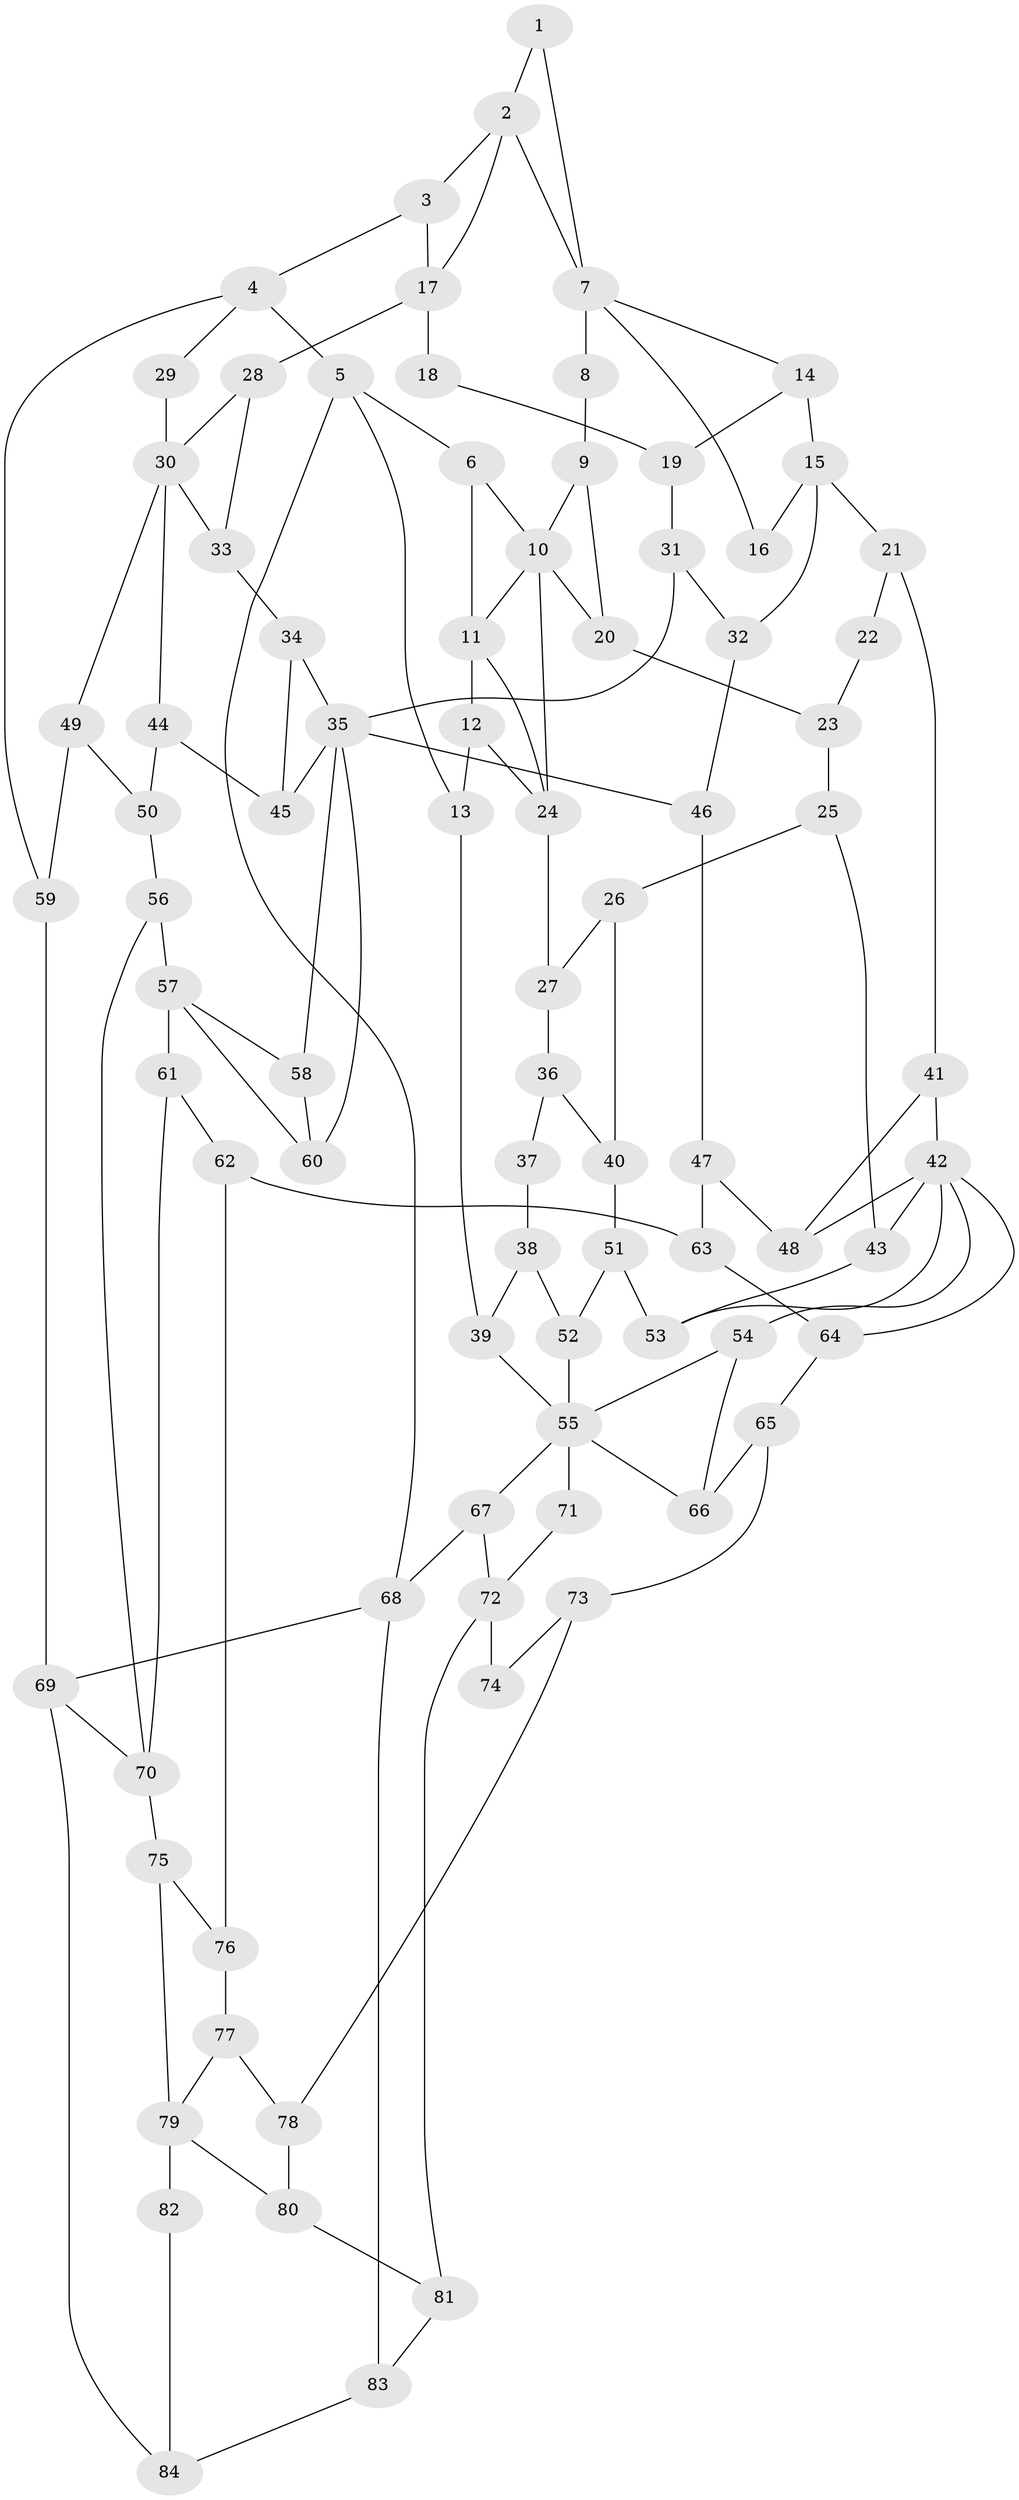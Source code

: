 // original degree distribution, {3: 0.014388489208633094, 5: 0.5467625899280576, 6: 0.20863309352517986, 4: 0.2302158273381295}
// Generated by graph-tools (version 1.1) at 2025/54/03/04/25 22:54:20]
// undirected, 84 vertices, 135 edges
graph export_dot {
  node [color=gray90,style=filled];
  1;
  2;
  3;
  4;
  5;
  6;
  7;
  8;
  9;
  10;
  11;
  12;
  13;
  14;
  15;
  16;
  17;
  18;
  19;
  20;
  21;
  22;
  23;
  24;
  25;
  26;
  27;
  28;
  29;
  30;
  31;
  32;
  33;
  34;
  35;
  36;
  37;
  38;
  39;
  40;
  41;
  42;
  43;
  44;
  45;
  46;
  47;
  48;
  49;
  50;
  51;
  52;
  53;
  54;
  55;
  56;
  57;
  58;
  59;
  60;
  61;
  62;
  63;
  64;
  65;
  66;
  67;
  68;
  69;
  70;
  71;
  72;
  73;
  74;
  75;
  76;
  77;
  78;
  79;
  80;
  81;
  82;
  83;
  84;
  1 -- 2 [weight=1.0];
  1 -- 7 [weight=1.0];
  2 -- 3 [weight=1.0];
  2 -- 7 [weight=1.0];
  2 -- 17 [weight=1.0];
  3 -- 4 [weight=1.0];
  3 -- 17 [weight=1.0];
  4 -- 5 [weight=1.0];
  4 -- 29 [weight=1.0];
  4 -- 59 [weight=1.0];
  5 -- 6 [weight=1.0];
  5 -- 13 [weight=1.0];
  5 -- 68 [weight=1.0];
  6 -- 10 [weight=1.0];
  6 -- 11 [weight=1.0];
  7 -- 8 [weight=2.0];
  7 -- 14 [weight=1.0];
  7 -- 16 [weight=1.0];
  8 -- 9 [weight=1.0];
  9 -- 10 [weight=1.0];
  9 -- 20 [weight=1.0];
  10 -- 11 [weight=1.0];
  10 -- 20 [weight=1.0];
  10 -- 24 [weight=1.0];
  11 -- 12 [weight=1.0];
  11 -- 24 [weight=1.0];
  12 -- 13 [weight=1.0];
  12 -- 24 [weight=1.0];
  13 -- 39 [weight=1.0];
  14 -- 15 [weight=1.0];
  14 -- 19 [weight=1.0];
  15 -- 16 [weight=2.0];
  15 -- 21 [weight=2.0];
  15 -- 32 [weight=1.0];
  17 -- 18 [weight=2.0];
  17 -- 28 [weight=2.0];
  18 -- 19 [weight=1.0];
  19 -- 31 [weight=1.0];
  20 -- 23 [weight=1.0];
  21 -- 22 [weight=2.0];
  21 -- 41 [weight=1.0];
  22 -- 23 [weight=1.0];
  23 -- 25 [weight=1.0];
  24 -- 27 [weight=2.0];
  25 -- 26 [weight=1.0];
  25 -- 43 [weight=1.0];
  26 -- 27 [weight=1.0];
  26 -- 40 [weight=1.0];
  27 -- 36 [weight=3.0];
  28 -- 30 [weight=1.0];
  28 -- 33 [weight=1.0];
  29 -- 30 [weight=2.0];
  30 -- 33 [weight=1.0];
  30 -- 44 [weight=1.0];
  30 -- 49 [weight=1.0];
  31 -- 32 [weight=1.0];
  31 -- 35 [weight=1.0];
  32 -- 46 [weight=1.0];
  33 -- 34 [weight=1.0];
  34 -- 35 [weight=1.0];
  34 -- 45 [weight=1.0];
  35 -- 45 [weight=1.0];
  35 -- 46 [weight=1.0];
  35 -- 58 [weight=1.0];
  35 -- 60 [weight=1.0];
  36 -- 37 [weight=2.0];
  36 -- 40 [weight=1.0];
  37 -- 38 [weight=1.0];
  38 -- 39 [weight=1.0];
  38 -- 52 [weight=1.0];
  39 -- 55 [weight=1.0];
  40 -- 51 [weight=1.0];
  41 -- 42 [weight=1.0];
  41 -- 48 [weight=1.0];
  42 -- 43 [weight=1.0];
  42 -- 48 [weight=1.0];
  42 -- 53 [weight=1.0];
  42 -- 54 [weight=1.0];
  42 -- 64 [weight=1.0];
  43 -- 53 [weight=1.0];
  44 -- 45 [weight=1.0];
  44 -- 50 [weight=1.0];
  46 -- 47 [weight=1.0];
  47 -- 48 [weight=1.0];
  47 -- 63 [weight=1.0];
  49 -- 50 [weight=1.0];
  49 -- 59 [weight=1.0];
  50 -- 56 [weight=1.0];
  51 -- 52 [weight=1.0];
  51 -- 53 [weight=1.0];
  52 -- 55 [weight=1.0];
  54 -- 55 [weight=1.0];
  54 -- 66 [weight=1.0];
  55 -- 66 [weight=1.0];
  55 -- 67 [weight=1.0];
  55 -- 71 [weight=1.0];
  56 -- 57 [weight=2.0];
  56 -- 70 [weight=1.0];
  57 -- 58 [weight=1.0];
  57 -- 60 [weight=1.0];
  57 -- 61 [weight=2.0];
  58 -- 60 [weight=1.0];
  59 -- 69 [weight=2.0];
  61 -- 62 [weight=1.0];
  61 -- 70 [weight=1.0];
  62 -- 63 [weight=1.0];
  62 -- 76 [weight=1.0];
  63 -- 64 [weight=1.0];
  64 -- 65 [weight=1.0];
  65 -- 66 [weight=1.0];
  65 -- 73 [weight=1.0];
  67 -- 68 [weight=1.0];
  67 -- 72 [weight=1.0];
  68 -- 69 [weight=1.0];
  68 -- 83 [weight=1.0];
  69 -- 70 [weight=2.0];
  69 -- 84 [weight=1.0];
  70 -- 75 [weight=2.0];
  71 -- 72 [weight=2.0];
  72 -- 74 [weight=2.0];
  72 -- 81 [weight=1.0];
  73 -- 74 [weight=1.0];
  73 -- 78 [weight=1.0];
  75 -- 76 [weight=1.0];
  75 -- 79 [weight=2.0];
  76 -- 77 [weight=1.0];
  77 -- 78 [weight=1.0];
  77 -- 79 [weight=1.0];
  78 -- 80 [weight=1.0];
  79 -- 80 [weight=1.0];
  79 -- 82 [weight=2.0];
  80 -- 81 [weight=1.0];
  81 -- 83 [weight=1.0];
  82 -- 84 [weight=1.0];
  83 -- 84 [weight=1.0];
}
